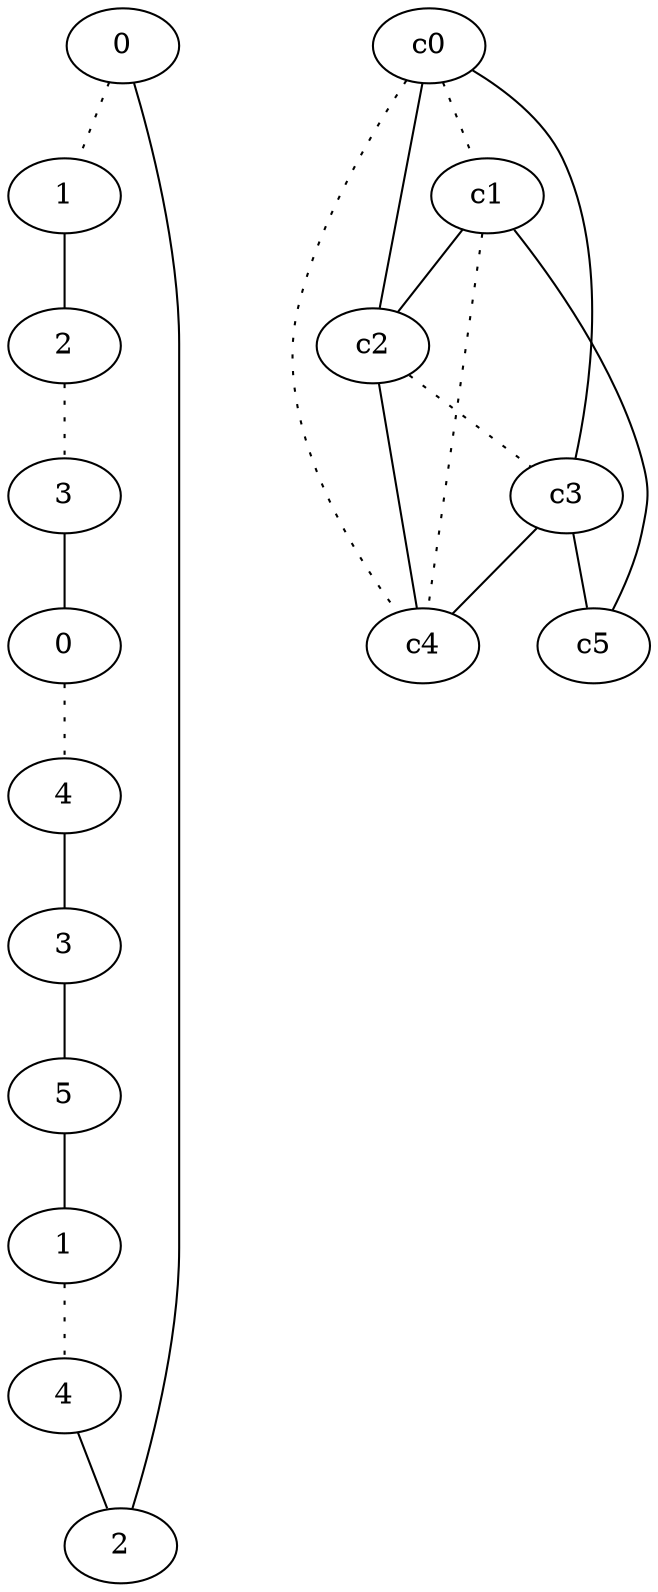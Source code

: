 graph {
a0[label=0];
a1[label=1];
a2[label=2];
a3[label=3];
a4[label=0];
a5[label=4];
a6[label=3];
a7[label=5];
a8[label=1];
a9[label=4];
a10[label=2];
a0 -- a1 [style=dotted];
a0 -- a10;
a1 -- a2;
a2 -- a3 [style=dotted];
a3 -- a4;
a4 -- a5 [style=dotted];
a5 -- a6;
a6 -- a7;
a7 -- a8;
a8 -- a9 [style=dotted];
a9 -- a10;
c0 -- c1 [style=dotted];
c0 -- c2;
c0 -- c3;
c0 -- c4 [style=dotted];
c1 -- c2;
c1 -- c4 [style=dotted];
c1 -- c5;
c2 -- c3 [style=dotted];
c2 -- c4;
c3 -- c4;
c3 -- c5;
}
